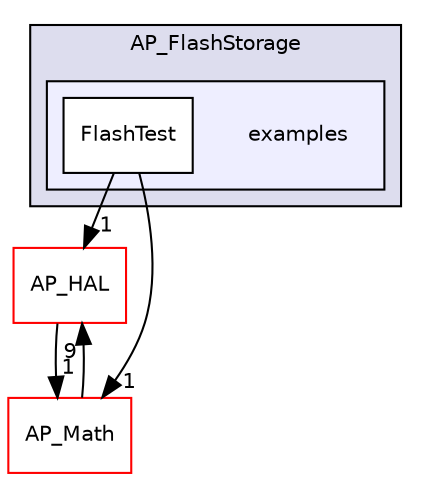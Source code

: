 digraph "libraries/AP_FlashStorage/examples" {
  compound=true
  node [ fontsize="10", fontname="Helvetica"];
  edge [ labelfontsize="10", labelfontname="Helvetica"];
  subgraph clusterdir_a5e8317ea8fbc1e9c094c93f9cc8aed6 {
    graph [ bgcolor="#ddddee", pencolor="black", label="AP_FlashStorage" fontname="Helvetica", fontsize="10", URL="dir_a5e8317ea8fbc1e9c094c93f9cc8aed6.html"]
  subgraph clusterdir_94dcd8481bcc71a61f3fc904e6e00928 {
    graph [ bgcolor="#eeeeff", pencolor="black", label="" URL="dir_94dcd8481bcc71a61f3fc904e6e00928.html"];
    dir_94dcd8481bcc71a61f3fc904e6e00928 [shape=plaintext label="examples"];
    dir_9f9e2ad6bba3b74f138ecd409017853e [shape=box label="FlashTest" color="black" fillcolor="white" style="filled" URL="dir_9f9e2ad6bba3b74f138ecd409017853e.html"];
  }
  }
  dir_1cbc10423b2512b31103883361e0123b [shape=box label="AP_HAL" fillcolor="white" style="filled" color="red" URL="dir_1cbc10423b2512b31103883361e0123b.html"];
  dir_93fb9127672489656ce87df72f6e986d [shape=box label="AP_Math" fillcolor="white" style="filled" color="red" URL="dir_93fb9127672489656ce87df72f6e986d.html"];
  dir_1cbc10423b2512b31103883361e0123b->dir_93fb9127672489656ce87df72f6e986d [headlabel="1", labeldistance=1.5 headhref="dir_000057_000098.html"];
  dir_9f9e2ad6bba3b74f138ecd409017853e->dir_1cbc10423b2512b31103883361e0123b [headlabel="1", labeldistance=1.5 headhref="dir_000049_000057.html"];
  dir_9f9e2ad6bba3b74f138ecd409017853e->dir_93fb9127672489656ce87df72f6e986d [headlabel="1", labeldistance=1.5 headhref="dir_000049_000098.html"];
  dir_93fb9127672489656ce87df72f6e986d->dir_1cbc10423b2512b31103883361e0123b [headlabel="9", labeldistance=1.5 headhref="dir_000098_000057.html"];
}
